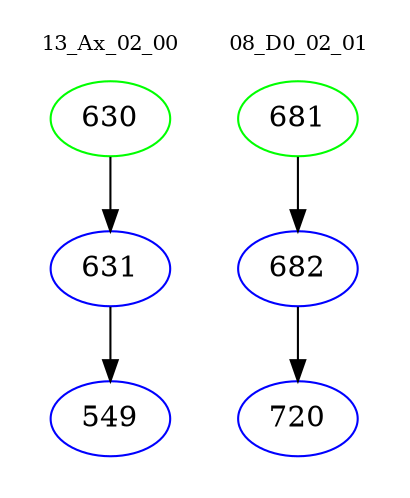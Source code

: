 digraph{
subgraph cluster_0 {
color = white
label = "13_Ax_02_00";
fontsize=10;
T0_630 [label="630", color="green"]
T0_630 -> T0_631 [color="black"]
T0_631 [label="631", color="blue"]
T0_631 -> T0_549 [color="black"]
T0_549 [label="549", color="blue"]
}
subgraph cluster_1 {
color = white
label = "08_D0_02_01";
fontsize=10;
T1_681 [label="681", color="green"]
T1_681 -> T1_682 [color="black"]
T1_682 [label="682", color="blue"]
T1_682 -> T1_720 [color="black"]
T1_720 [label="720", color="blue"]
}
}
